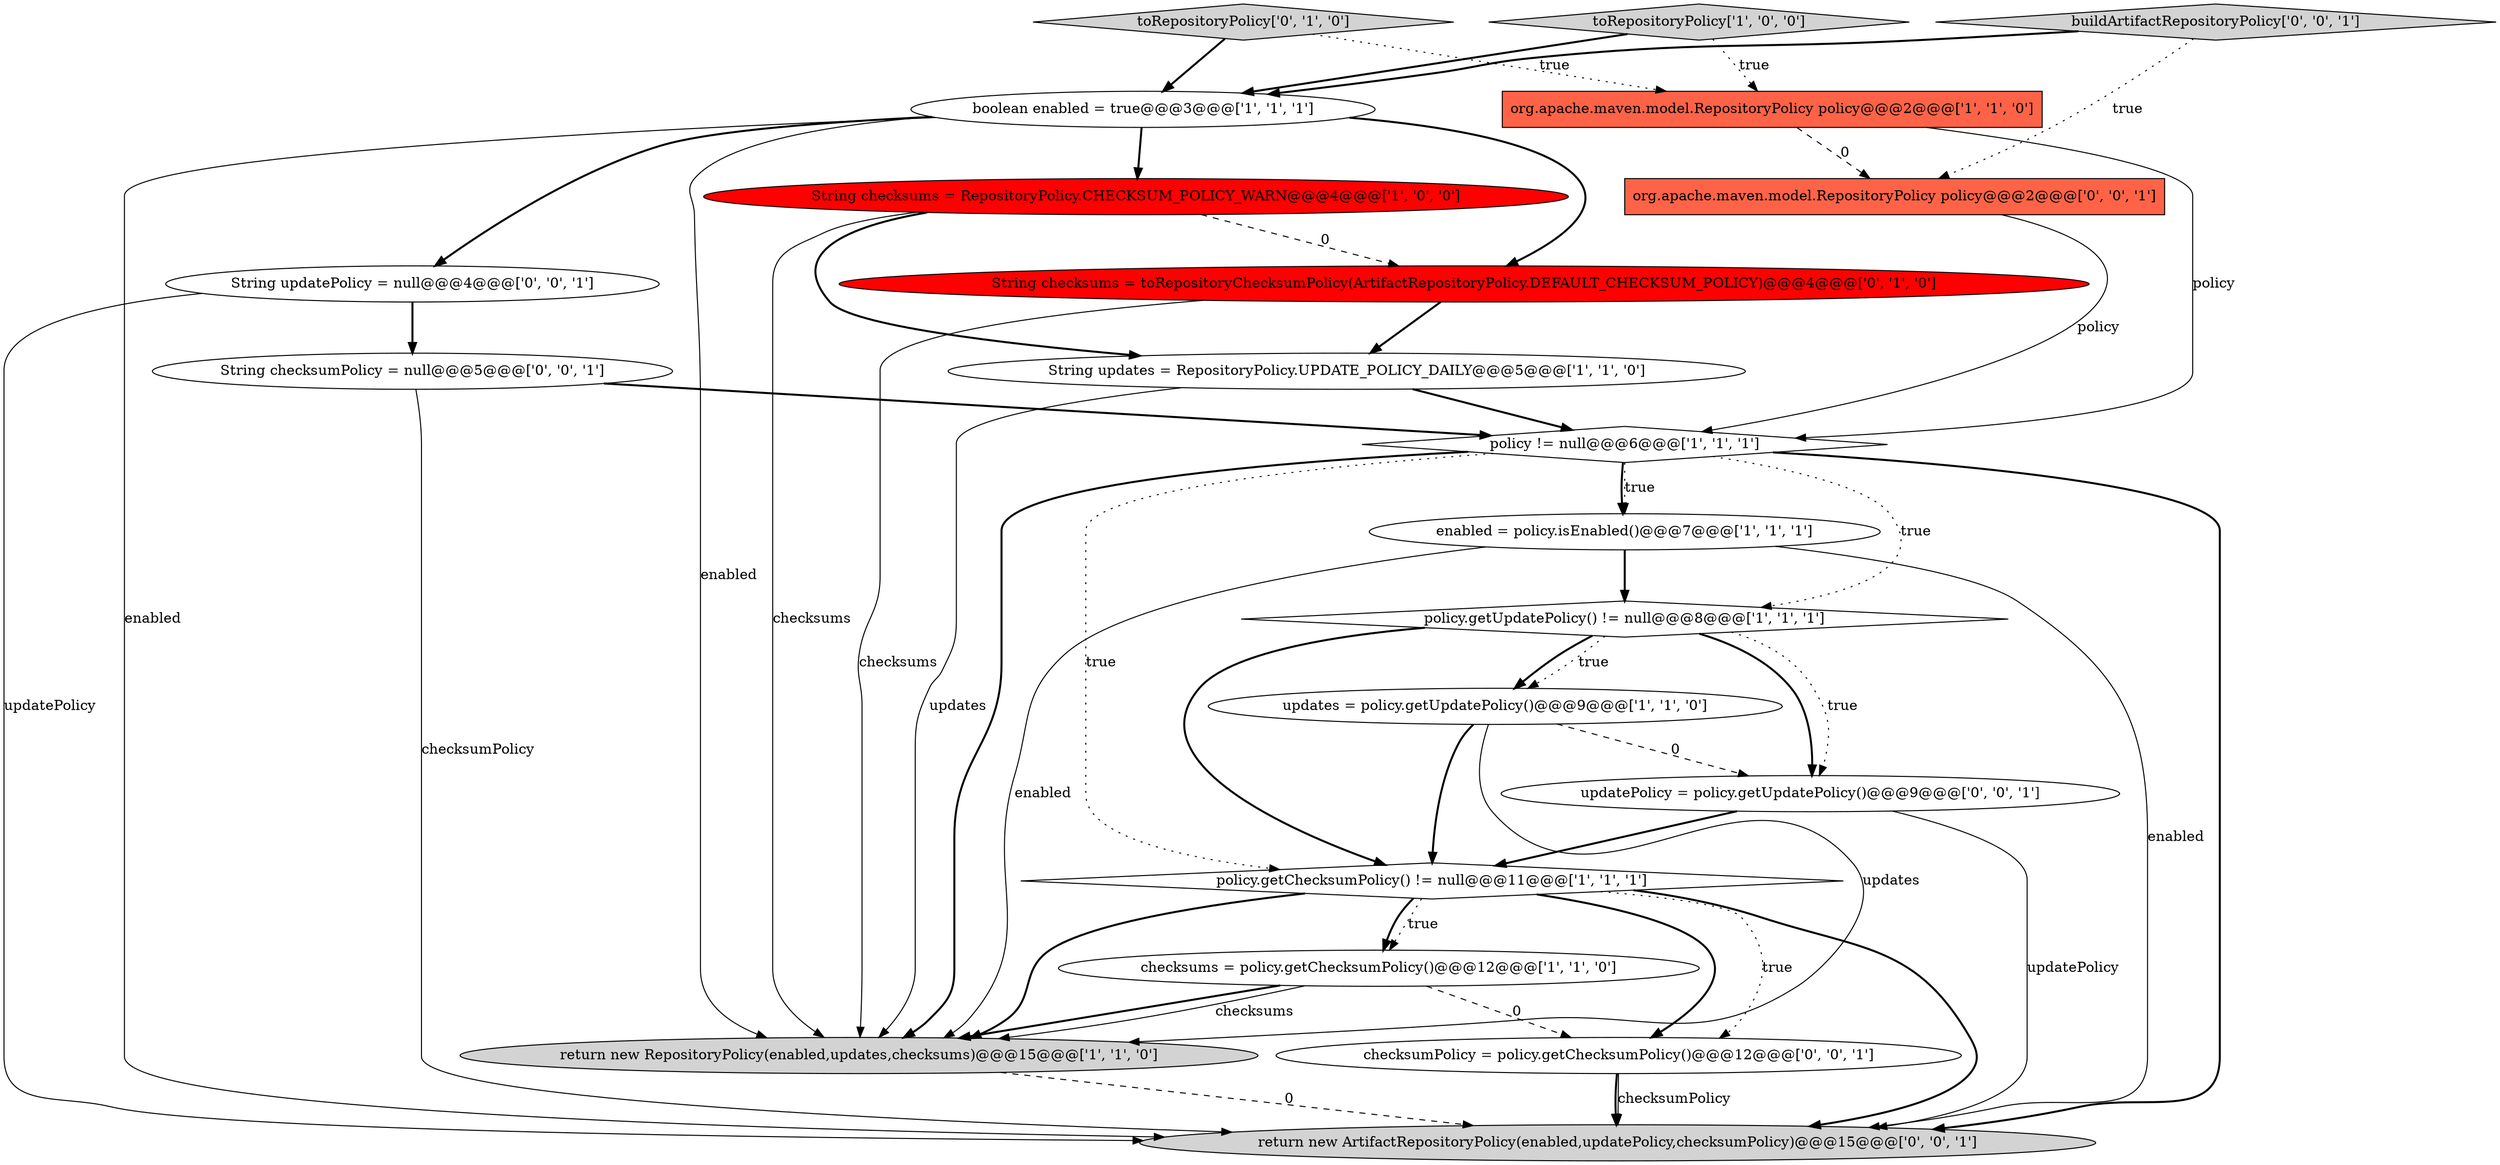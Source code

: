 digraph {
4 [style = filled, label = "policy.getChecksumPolicy() != null@@@11@@@['1', '1', '1']", fillcolor = white, shape = diamond image = "AAA0AAABBB1BBB"];
12 [style = filled, label = "String checksums = toRepositoryChecksumPolicy(ArtifactRepositoryPolicy.DEFAULT_CHECKSUM_POLICY)@@@4@@@['0', '1', '0']", fillcolor = red, shape = ellipse image = "AAA1AAABBB2BBB"];
19 [style = filled, label = "String checksumPolicy = null@@@5@@@['0', '0', '1']", fillcolor = white, shape = ellipse image = "AAA0AAABBB3BBB"];
14 [style = filled, label = "return new ArtifactRepositoryPolicy(enabled,updatePolicy,checksumPolicy)@@@15@@@['0', '0', '1']", fillcolor = lightgray, shape = ellipse image = "AAA0AAABBB3BBB"];
11 [style = filled, label = "updates = policy.getUpdatePolicy()@@@9@@@['1', '1', '0']", fillcolor = white, shape = ellipse image = "AAA0AAABBB1BBB"];
10 [style = filled, label = "policy.getUpdatePolicy() != null@@@8@@@['1', '1', '1']", fillcolor = white, shape = diamond image = "AAA0AAABBB1BBB"];
18 [style = filled, label = "org.apache.maven.model.RepositoryPolicy policy@@@2@@@['0', '0', '1']", fillcolor = tomato, shape = box image = "AAA0AAABBB3BBB"];
16 [style = filled, label = "checksumPolicy = policy.getChecksumPolicy()@@@12@@@['0', '0', '1']", fillcolor = white, shape = ellipse image = "AAA0AAABBB3BBB"];
13 [style = filled, label = "toRepositoryPolicy['0', '1', '0']", fillcolor = lightgray, shape = diamond image = "AAA0AAABBB2BBB"];
9 [style = filled, label = "org.apache.maven.model.RepositoryPolicy policy@@@2@@@['1', '1', '0']", fillcolor = tomato, shape = box image = "AAA0AAABBB1BBB"];
15 [style = filled, label = "updatePolicy = policy.getUpdatePolicy()@@@9@@@['0', '0', '1']", fillcolor = white, shape = ellipse image = "AAA0AAABBB3BBB"];
3 [style = filled, label = "policy != null@@@6@@@['1', '1', '1']", fillcolor = white, shape = diamond image = "AAA0AAABBB1BBB"];
7 [style = filled, label = "enabled = policy.isEnabled()@@@7@@@['1', '1', '1']", fillcolor = white, shape = ellipse image = "AAA0AAABBB1BBB"];
6 [style = filled, label = "checksums = policy.getChecksumPolicy()@@@12@@@['1', '1', '0']", fillcolor = white, shape = ellipse image = "AAA0AAABBB1BBB"];
17 [style = filled, label = "buildArtifactRepositoryPolicy['0', '0', '1']", fillcolor = lightgray, shape = diamond image = "AAA0AAABBB3BBB"];
20 [style = filled, label = "String updatePolicy = null@@@4@@@['0', '0', '1']", fillcolor = white, shape = ellipse image = "AAA0AAABBB3BBB"];
2 [style = filled, label = "return new RepositoryPolicy(enabled,updates,checksums)@@@15@@@['1', '1', '0']", fillcolor = lightgray, shape = ellipse image = "AAA0AAABBB1BBB"];
5 [style = filled, label = "toRepositoryPolicy['1', '0', '0']", fillcolor = lightgray, shape = diamond image = "AAA0AAABBB1BBB"];
1 [style = filled, label = "String checksums = RepositoryPolicy.CHECKSUM_POLICY_WARN@@@4@@@['1', '0', '0']", fillcolor = red, shape = ellipse image = "AAA1AAABBB1BBB"];
8 [style = filled, label = "String updates = RepositoryPolicy.UPDATE_POLICY_DAILY@@@5@@@['1', '1', '0']", fillcolor = white, shape = ellipse image = "AAA0AAABBB1BBB"];
0 [style = filled, label = "boolean enabled = true@@@3@@@['1', '1', '1']", fillcolor = white, shape = ellipse image = "AAA0AAABBB1BBB"];
4->6 [style = dotted, label="true"];
4->14 [style = bold, label=""];
3->7 [style = dotted, label="true"];
1->8 [style = bold, label=""];
10->15 [style = bold, label=""];
8->2 [style = solid, label="updates"];
17->18 [style = dotted, label="true"];
7->10 [style = bold, label=""];
4->6 [style = bold, label=""];
1->2 [style = solid, label="checksums"];
11->15 [style = dashed, label="0"];
9->18 [style = dashed, label="0"];
0->12 [style = bold, label=""];
11->4 [style = bold, label=""];
8->3 [style = bold, label=""];
3->14 [style = bold, label=""];
3->10 [style = dotted, label="true"];
15->14 [style = solid, label="updatePolicy"];
3->4 [style = dotted, label="true"];
4->2 [style = bold, label=""];
18->3 [style = solid, label="policy"];
12->2 [style = solid, label="checksums"];
6->2 [style = bold, label=""];
19->14 [style = solid, label="checksumPolicy"];
10->15 [style = dotted, label="true"];
1->12 [style = dashed, label="0"];
6->2 [style = solid, label="checksums"];
16->14 [style = solid, label="checksumPolicy"];
17->0 [style = bold, label=""];
6->16 [style = dashed, label="0"];
2->14 [style = dashed, label="0"];
3->2 [style = bold, label=""];
5->0 [style = bold, label=""];
3->7 [style = bold, label=""];
10->11 [style = dotted, label="true"];
12->8 [style = bold, label=""];
0->1 [style = bold, label=""];
0->2 [style = solid, label="enabled"];
20->14 [style = solid, label="updatePolicy"];
15->4 [style = bold, label=""];
10->4 [style = bold, label=""];
9->3 [style = solid, label="policy"];
16->14 [style = bold, label=""];
13->0 [style = bold, label=""];
0->20 [style = bold, label=""];
5->9 [style = dotted, label="true"];
0->14 [style = solid, label="enabled"];
4->16 [style = dotted, label="true"];
7->2 [style = solid, label="enabled"];
20->19 [style = bold, label=""];
11->2 [style = solid, label="updates"];
19->3 [style = bold, label=""];
4->16 [style = bold, label=""];
7->14 [style = solid, label="enabled"];
10->11 [style = bold, label=""];
13->9 [style = dotted, label="true"];
}
